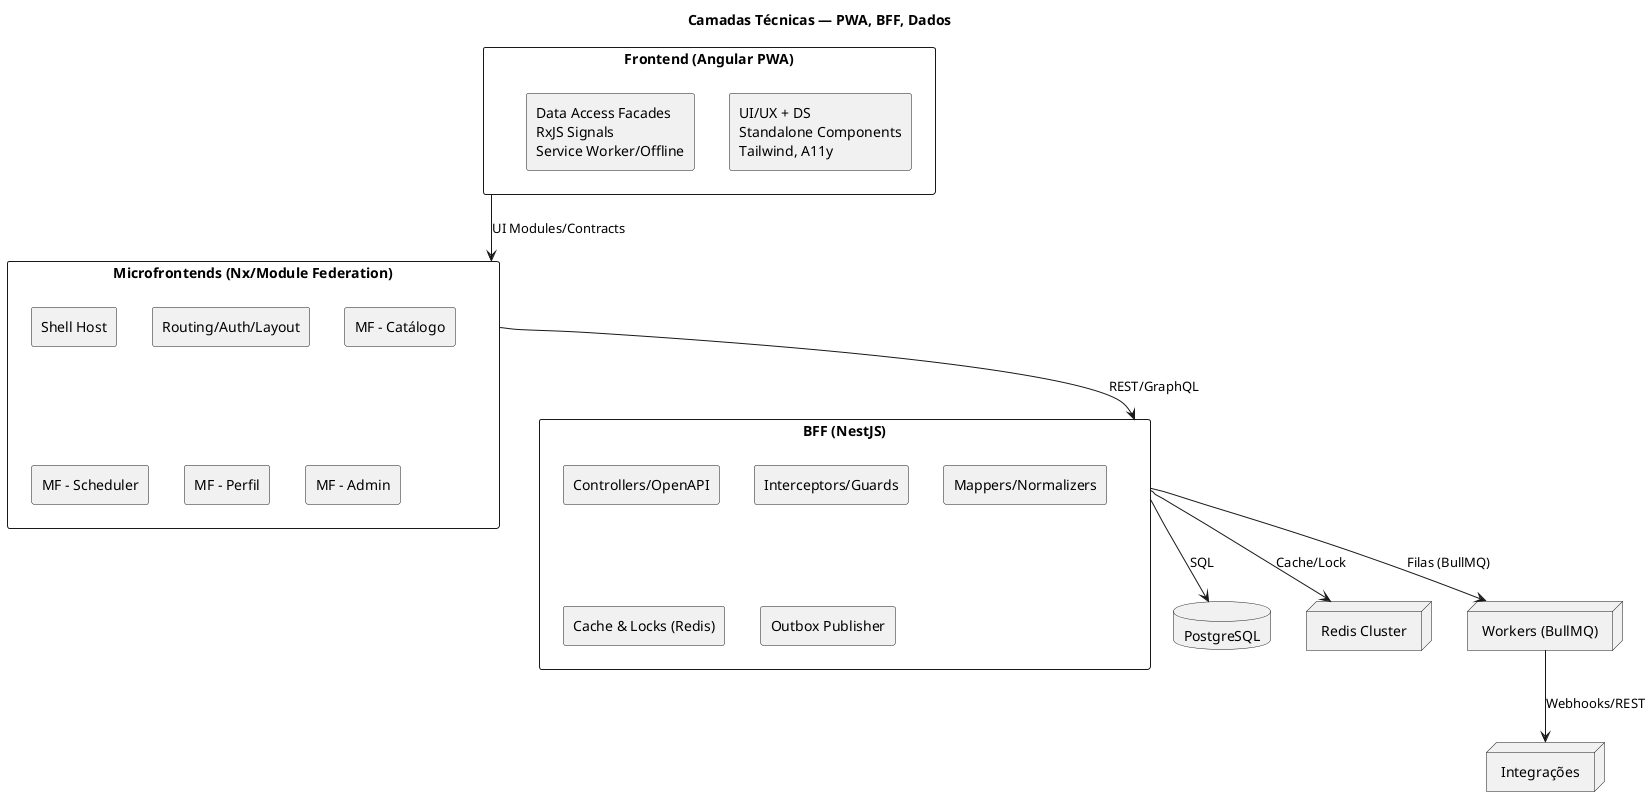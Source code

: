 @startuml
title Camadas Técnicas — PWA, BFF, Dados

skinparam componentStyle rectangle
skinparam shadowing false

rectangle "Frontend (Angular PWA)" as FE {
  [UI/UX + DS\nStandalone Components\nTailwind, A11y]
  [Data Access Facades\nRxJS Signals\nService Worker/Offline]
}

rectangle "Microfrontends (Nx/Module Federation)" as MF {
  [Shell Host]
  [Routing/Auth/Layout]
  [MF - Catálogo]
  [MF - Scheduler]
  [MF - Perfil]
  [MF - Admin]
}

rectangle "BFF (NestJS)" as BFF {
  [Controllers/OpenAPI]
  [Interceptors/Guards]
  [Mappers/Normalizers]
  [Cache & Locks (Redis)]
  [Outbox Publisher]
}

database "PostgreSQL" as PG
node "Redis Cluster" as REDIS
node "Workers (BullMQ)" as WK
node "Integrações" as EXT

FE -down-> MF : UI Modules/Contracts
MF -down-> BFF : REST/GraphQL
BFF --> PG : SQL
BFF --> REDIS : Cache/Lock
BFF --> WK : Filas (BullMQ)
WK --> EXT : Webhooks/REST
@enduml
